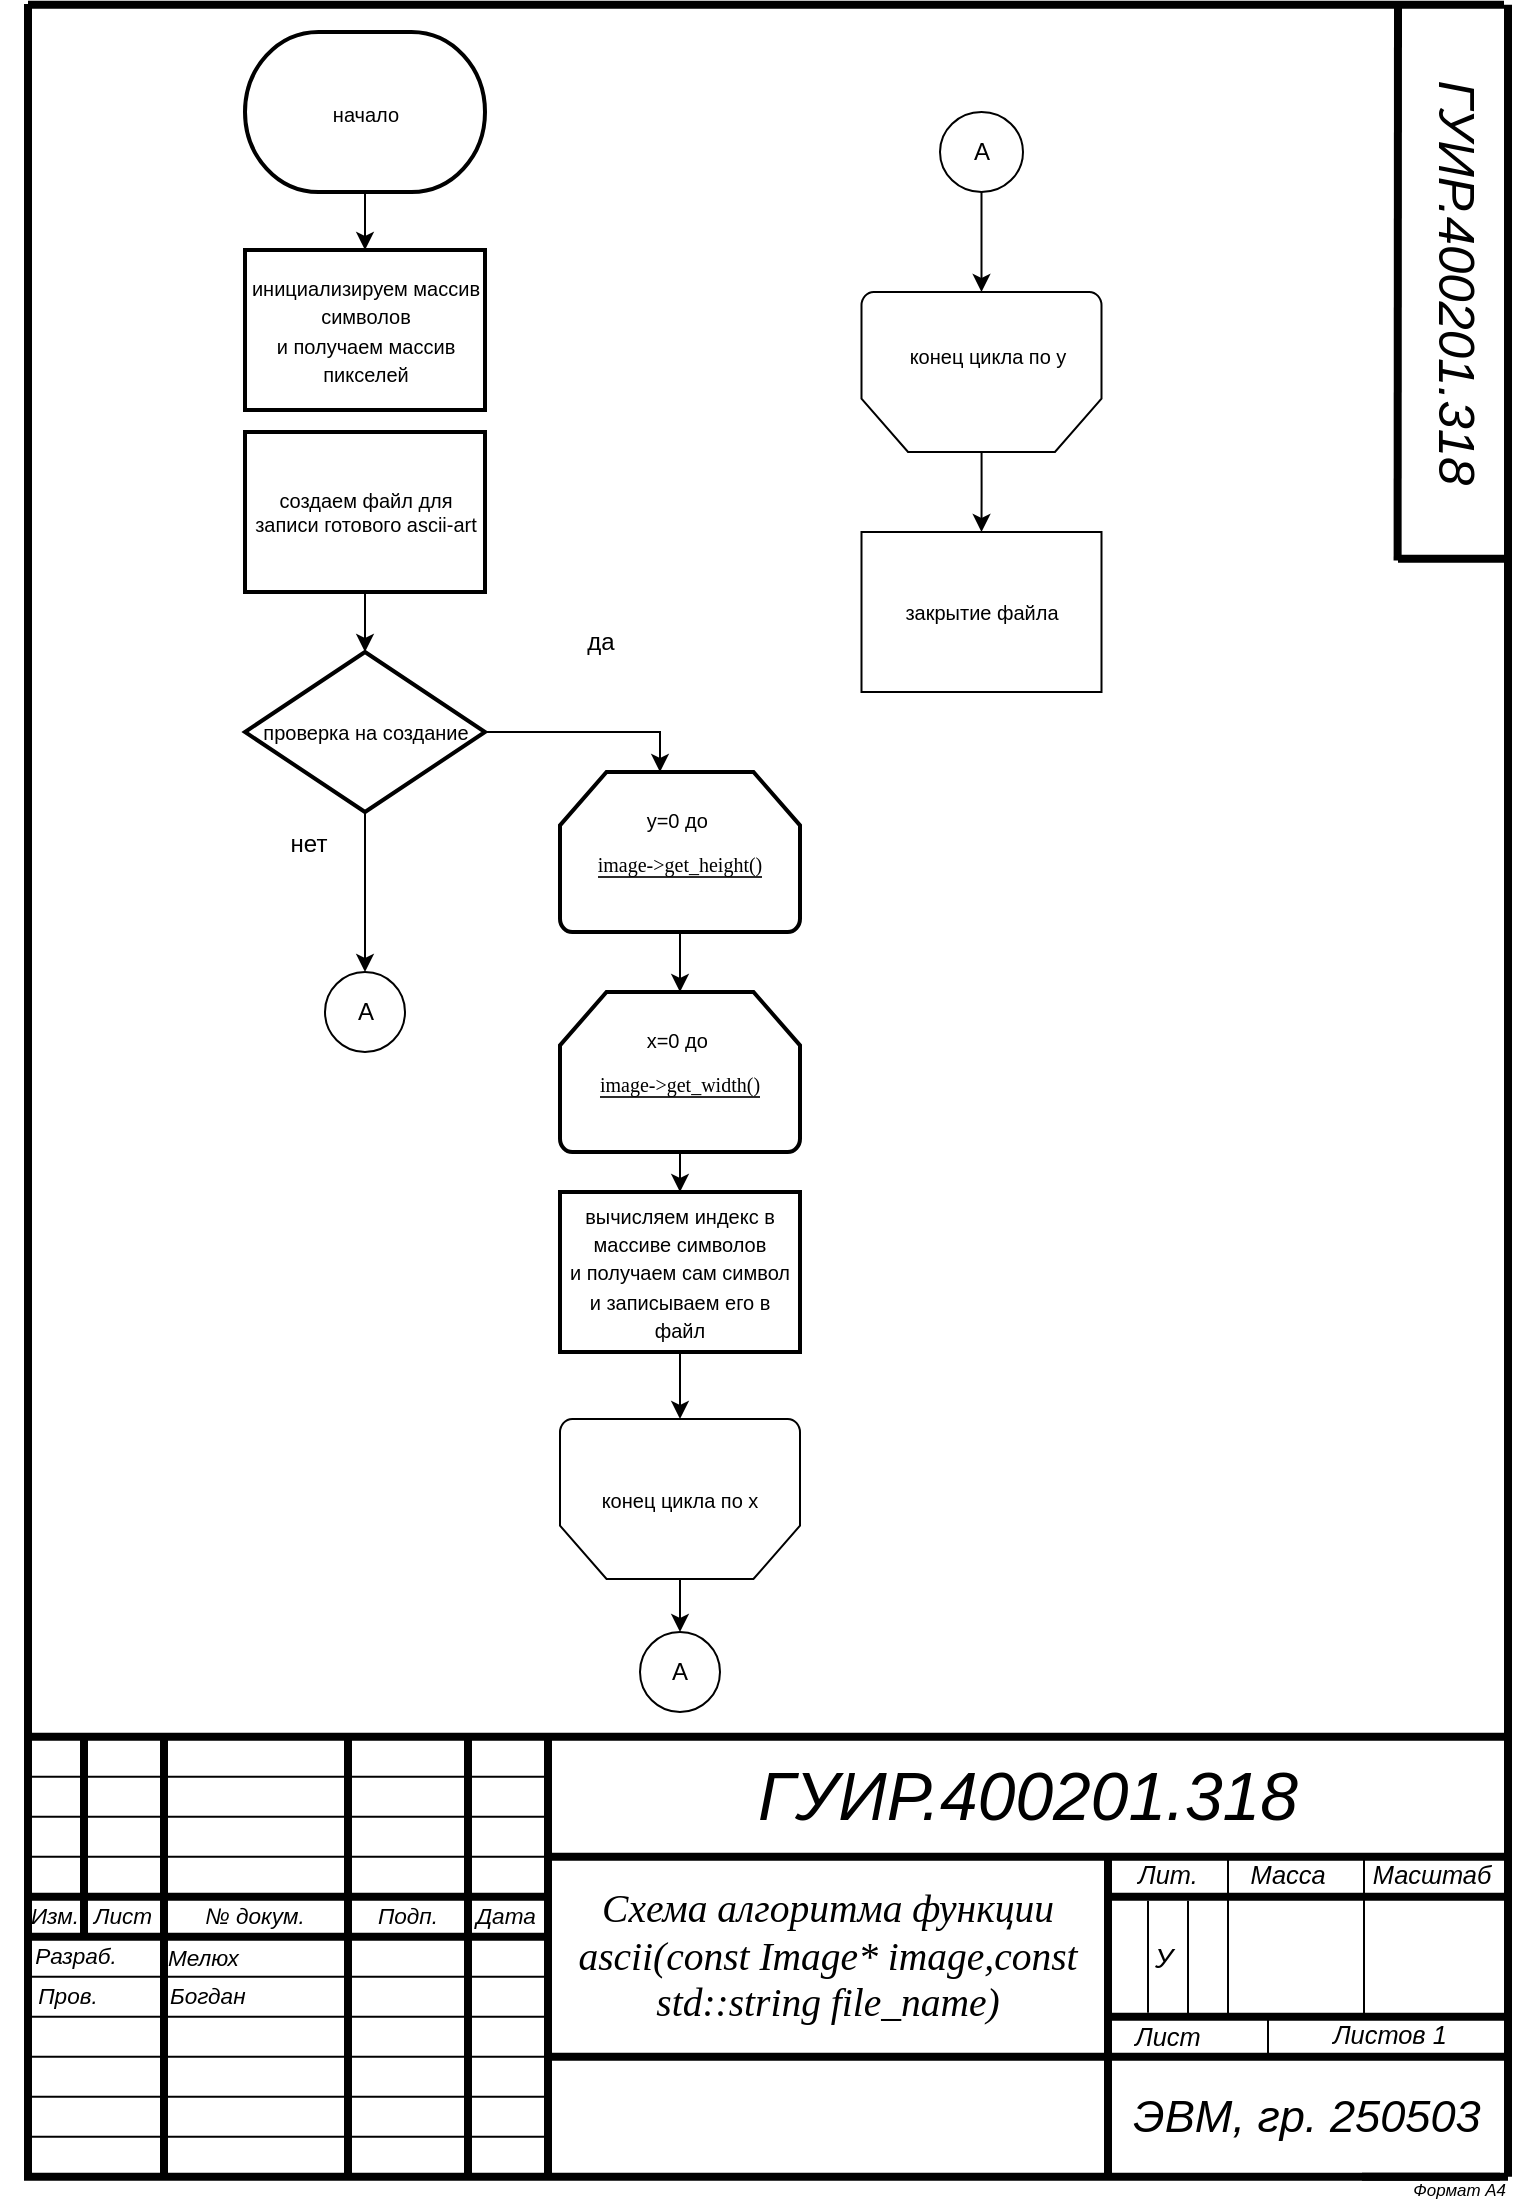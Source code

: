 <mxfile version="22.1.7" type="device">
  <diagram name="Page-1" id="Page-1">
    <mxGraphModel dx="-272" dy="723" grid="1" gridSize="10" guides="1" tooltips="1" connect="1" arrows="1" fold="1" page="1" pageScale="1" pageWidth="827" pageHeight="1169" math="0" shadow="0">
      <root>
        <mxCell id="0" />
        <mxCell id="1" parent="0" />
        <UserObject label="" tags="Соединительная_линия" id="269">
          <mxCell parent="1" vertex="1" visible="0">
            <mxGeometry as="geometry" />
          </mxCell>
        </UserObject>
        <UserObject label="" tags="Соединительная_линия" id="MkfiMtq0qwXdFDIC8DVh-330">
          <mxCell parent="1" vertex="1" visible="0">
            <mxGeometry x="1200" y="520" as="geometry" />
          </mxCell>
        </UserObject>
        <UserObject label="" tags="Соединительная_линия" id="MkfiMtq0qwXdFDIC8DVh-442">
          <mxCell parent="1" vertex="1" visible="0">
            <mxGeometry x="1470" y="1130" as="geometry" />
          </mxCell>
        </UserObject>
        <UserObject label="" tags="Фон" id="3eGt7si79daoKyPCbFKP-269">
          <mxCell style="vsdxID=314;fillColor=#FFFFFF;gradientColor=none;shape=stencil(UzV2Ls5ILEhVNTIoLinKz04tz0wpyVA1dlE1MsrMy0gtyiwBslSNXVWNndPyi1LTi/JL81Ig/IJEkEoQKze/DGRCBUSfoYEBSI+RQSUq3w2iOCczD49iPErJVIjXektLPRMzfMqBDIQ/IUGELIceJkAhSHgauwIA);strokeColor=#000000;strokeWidth=4;spacingTop=-2;spacingBottom=-2;spacingLeft=-2;spacingRight=-2;points=[];labelBackgroundColor=#ffffff;rounded=0;html=1;whiteSpace=wrap;" parent="1" vertex="1">
            <mxGeometry x="2034" y="1912.4" width="740" height="220" as="geometry" />
          </mxCell>
        </UserObject>
        <UserObject label="" tags="Фон" id="3eGt7si79daoKyPCbFKP-270">
          <mxCell style="vsdxID=315;fillColor=#FFFFFF;gradientColor=none;shape=stencil(fY9LDoAgDERP0z3SIyjeg0QUooJB/N1eSGMkJrib6bxpWsB61XJRwNkavBvVYbqgARvg3FitvAlRAQrAundeDd5ttiO/yEQmNbs9bTipx1KDsyt3LYGTsUWwYj/oExbgKN5r6JE8+14eR/Q1ihs=);strokeColor=#000000;strokeWidth=4;spacingTop=-2;spacingBottom=-2;spacingLeft=-2;spacingRight=-2;points=[];labelBackgroundColor=#ffffff;rounded=0;html=1;whiteSpace=wrap;" parent="1" vertex="1">
            <mxGeometry x="2294" y="1972.4" width="480" height="100" as="geometry" />
          </mxCell>
        </UserObject>
        <UserObject label="" tags="Фон" id="3eGt7si79daoKyPCbFKP-271">
          <mxCell style="vsdxID=316;edgeStyle=none;startArrow=none;endArrow=none;startSize=3;endSize=3;strokeWidth=4;strokeColor=#000000;spacingTop=-2;spacingBottom=-2;spacingLeft=-2;spacingRight=-2;verticalAlign=middle;html=1;labelBackgroundColor=#ffffff;rounded=0;" parent="1" edge="1">
            <mxGeometry relative="1" as="geometry">
              <Array as="points" />
              <mxPoint x="2294" y="2072.4" as="sourcePoint" />
              <mxPoint x="2294" y="2132.4" as="targetPoint" />
            </mxGeometry>
          </mxCell>
        </UserObject>
        <UserObject label="" tags="Фон" id="3eGt7si79daoKyPCbFKP-272">
          <mxCell style="vsdxID=317;edgeStyle=none;startArrow=none;endArrow=none;startSize=3;endSize=3;strokeWidth=4;strokeColor=#000000;spacingTop=-2;spacingBottom=-2;spacingLeft=-2;spacingRight=-2;verticalAlign=middle;html=1;labelBackgroundColor=#ffffff;rounded=0;" parent="1" edge="1">
            <mxGeometry relative="1" as="geometry">
              <Array as="points" />
              <mxPoint x="2574" y="1972.4" as="sourcePoint" />
              <mxPoint x="2574" y="2132.4" as="targetPoint" />
            </mxGeometry>
          </mxCell>
        </UserObject>
        <UserObject label="" tags="Фон" id="3eGt7si79daoKyPCbFKP-273">
          <mxCell style="vsdxID=318;edgeStyle=none;startArrow=none;endArrow=none;startSize=3;endSize=3;strokeColor=#000000;spacingTop=-2;spacingBottom=-2;spacingLeft=-2;spacingRight=-2;verticalAlign=middle;html=1;labelBackgroundColor=#ffffff;rounded=0;" parent="1" edge="1">
            <mxGeometry relative="1" as="geometry">
              <mxPoint as="offset" />
              <Array as="points" />
              <mxPoint x="2034" y="1932.4" as="sourcePoint" />
              <mxPoint x="2294" y="1932.4" as="targetPoint" />
            </mxGeometry>
          </mxCell>
        </UserObject>
        <UserObject label="" tags="Фон" id="3eGt7si79daoKyPCbFKP-274">
          <mxCell style="vsdxID=319;edgeStyle=none;startArrow=none;endArrow=none;startSize=3;endSize=3;strokeColor=#000000;spacingTop=-2;spacingBottom=-2;spacingLeft=-2;spacingRight=-2;verticalAlign=middle;html=1;labelBackgroundColor=#ffffff;rounded=0;" parent="1" edge="1">
            <mxGeometry relative="1" as="geometry">
              <mxPoint as="offset" />
              <Array as="points" />
              <mxPoint x="2034" y="1952.4" as="sourcePoint" />
              <mxPoint x="2294" y="1952.4" as="targetPoint" />
            </mxGeometry>
          </mxCell>
        </UserObject>
        <UserObject label="" tags="Фон" id="3eGt7si79daoKyPCbFKP-275">
          <mxCell style="vsdxID=320;edgeStyle=none;startArrow=none;endArrow=none;startSize=3;endSize=3;strokeColor=#000000;spacingTop=-2;spacingBottom=-2;spacingLeft=-2;spacingRight=-2;verticalAlign=middle;html=1;labelBackgroundColor=#ffffff;rounded=0;" parent="1" edge="1">
            <mxGeometry relative="1" as="geometry">
              <mxPoint as="offset" />
              <Array as="points" />
              <mxPoint x="2034" y="1972.4" as="sourcePoint" />
              <mxPoint x="2294" y="1972.4" as="targetPoint" />
            </mxGeometry>
          </mxCell>
        </UserObject>
        <UserObject label="" tags="Фон" id="3eGt7si79daoKyPCbFKP-276">
          <mxCell style="vsdxID=321;edgeStyle=none;startArrow=none;endArrow=none;startSize=3;endSize=3;strokeWidth=4;strokeColor=#000000;spacingTop=-2;spacingBottom=-2;spacingLeft=-2;spacingRight=-2;verticalAlign=middle;html=1;labelBackgroundColor=#ffffff;rounded=0;" parent="1" edge="1">
            <mxGeometry relative="1" as="geometry">
              <mxPoint as="offset" />
              <Array as="points" />
              <mxPoint x="2034" y="1992.4" as="sourcePoint" />
              <mxPoint x="2294" y="1992.4" as="targetPoint" />
            </mxGeometry>
          </mxCell>
        </UserObject>
        <UserObject label="" tags="Фон" id="3eGt7si79daoKyPCbFKP-277">
          <mxCell style="vsdxID=322;edgeStyle=none;startArrow=none;endArrow=none;startSize=3;endSize=3;strokeColor=#000000;spacingTop=-2;spacingBottom=-2;spacingLeft=-2;spacingRight=-2;verticalAlign=middle;html=1;labelBackgroundColor=#ffffff;rounded=0;" parent="1" edge="1">
            <mxGeometry relative="1" as="geometry">
              <mxPoint as="offset" />
              <Array as="points" />
              <mxPoint x="2034" y="2032.4" as="sourcePoint" />
              <mxPoint x="2294" y="2032.4" as="targetPoint" />
            </mxGeometry>
          </mxCell>
        </UserObject>
        <UserObject label="" tags="Фон" id="3eGt7si79daoKyPCbFKP-278">
          <mxCell style="vsdxID=323;edgeStyle=none;startArrow=none;endArrow=none;startSize=3;endSize=3;strokeColor=#000000;spacingTop=-2;spacingBottom=-2;spacingLeft=-2;spacingRight=-2;verticalAlign=middle;html=1;labelBackgroundColor=#ffffff;rounded=0;" parent="1" edge="1">
            <mxGeometry relative="1" as="geometry">
              <mxPoint as="offset" />
              <Array as="points" />
              <mxPoint x="2034" y="2072.4" as="sourcePoint" />
              <mxPoint x="2294" y="2072.4" as="targetPoint" />
            </mxGeometry>
          </mxCell>
        </UserObject>
        <UserObject label="" tags="Фон" id="3eGt7si79daoKyPCbFKP-279">
          <mxCell style="vsdxID=324;edgeStyle=none;startArrow=none;endArrow=none;startSize=3;endSize=3;strokeWidth=4;strokeColor=#000000;spacingTop=-2;spacingBottom=-2;spacingLeft=-2;spacingRight=-2;verticalAlign=middle;html=1;labelBackgroundColor=#ffffff;rounded=0;" parent="1" edge="1">
            <mxGeometry relative="1" as="geometry">
              <mxPoint as="offset" />
              <Array as="points" />
              <mxPoint x="2034" y="2012.4" as="sourcePoint" />
              <mxPoint x="2294" y="2012.4" as="targetPoint" />
            </mxGeometry>
          </mxCell>
        </UserObject>
        <UserObject label="" tags="Фон" id="3eGt7si79daoKyPCbFKP-280">
          <mxCell style="vsdxID=325;edgeStyle=none;startArrow=none;endArrow=none;startSize=3;endSize=3;strokeColor=#000000;spacingTop=-2;spacingBottom=-2;spacingLeft=-2;spacingRight=-2;verticalAlign=middle;html=1;labelBackgroundColor=#ffffff;rounded=0;" parent="1" edge="1">
            <mxGeometry relative="1" as="geometry">
              <mxPoint as="offset" />
              <Array as="points" />
              <mxPoint x="2034" y="2052.4" as="sourcePoint" />
              <mxPoint x="2294" y="2052.4" as="targetPoint" />
            </mxGeometry>
          </mxCell>
        </UserObject>
        <UserObject label="" tags="Фон" id="3eGt7si79daoKyPCbFKP-281">
          <mxCell style="vsdxID=326;edgeStyle=none;startArrow=none;endArrow=none;startSize=3;endSize=3;strokeColor=#000000;spacingTop=-2;spacingBottom=-2;spacingLeft=-2;spacingRight=-2;verticalAlign=middle;html=1;labelBackgroundColor=#ffffff;rounded=0;" parent="1" edge="1">
            <mxGeometry relative="1" as="geometry">
              <mxPoint as="offset" />
              <Array as="points" />
              <mxPoint x="2034" y="2092.4" as="sourcePoint" />
              <mxPoint x="2294" y="2092.4" as="targetPoint" />
            </mxGeometry>
          </mxCell>
        </UserObject>
        <UserObject label="" tags="Фон" id="3eGt7si79daoKyPCbFKP-282">
          <mxCell style="vsdxID=327;edgeStyle=none;startArrow=none;endArrow=none;startSize=3;endSize=3;strokeColor=#000000;spacingTop=-2;spacingBottom=-2;spacingLeft=-2;spacingRight=-2;verticalAlign=middle;html=1;labelBackgroundColor=#ffffff;rounded=0;" parent="1" edge="1">
            <mxGeometry relative="1" as="geometry">
              <mxPoint as="offset" />
              <Array as="points" />
              <mxPoint x="2034" y="2112.4" as="sourcePoint" />
              <mxPoint x="2294" y="2112.4" as="targetPoint" />
            </mxGeometry>
          </mxCell>
        </UserObject>
        <UserObject label="" tags="Фон" id="3eGt7si79daoKyPCbFKP-283">
          <mxCell style="vsdxID=328;edgeStyle=none;startArrow=none;endArrow=none;startSize=3;endSize=3;strokeWidth=4;strokeColor=#000000;spacingTop=-2;spacingBottom=-2;spacingLeft=-2;spacingRight=-2;verticalAlign=middle;html=1;labelBackgroundColor=#ffffff;rounded=0;" parent="1" edge="1">
            <mxGeometry relative="1" as="geometry">
              <Array as="points" />
              <mxPoint x="2062" y="1912.4" as="sourcePoint" />
              <mxPoint x="2062" y="2012.4" as="targetPoint" />
            </mxGeometry>
          </mxCell>
        </UserObject>
        <UserObject label="" tags="Фон" id="3eGt7si79daoKyPCbFKP-284">
          <mxCell style="vsdxID=329;edgeStyle=none;startArrow=none;endArrow=none;startSize=3;endSize=3;strokeWidth=4;strokeColor=#000000;spacingTop=-2;spacingBottom=-2;spacingLeft=-2;spacingRight=-2;verticalAlign=middle;html=1;labelBackgroundColor=#ffffff;rounded=0;" parent="1" edge="1">
            <mxGeometry relative="1" as="geometry">
              <Array as="points" />
              <mxPoint x="2102" y="1912.4" as="sourcePoint" />
              <mxPoint x="2102" y="2012.4" as="targetPoint" />
            </mxGeometry>
          </mxCell>
        </UserObject>
        <UserObject label="" tags="Фон" id="3eGt7si79daoKyPCbFKP-285">
          <mxCell style="vsdxID=330;edgeStyle=none;startArrow=none;endArrow=none;startSize=3;endSize=3;strokeWidth=4;strokeColor=#000000;spacingTop=-2;spacingBottom=-2;spacingLeft=-2;spacingRight=-2;verticalAlign=middle;html=1;labelBackgroundColor=#ffffff;rounded=0;" parent="1" edge="1">
            <mxGeometry relative="1" as="geometry">
              <Array as="points" />
              <mxPoint x="2194" y="1912.4" as="sourcePoint" />
              <mxPoint x="2194" y="2012.4" as="targetPoint" />
            </mxGeometry>
          </mxCell>
        </UserObject>
        <UserObject label="" tags="Фон" id="3eGt7si79daoKyPCbFKP-286">
          <mxCell style="vsdxID=331;edgeStyle=none;startArrow=none;endArrow=none;startSize=3;endSize=3;strokeWidth=4;strokeColor=#000000;spacingTop=-2;spacingBottom=-2;spacingLeft=-2;spacingRight=-2;verticalAlign=middle;html=1;labelBackgroundColor=#ffffff;rounded=0;" parent="1" edge="1">
            <mxGeometry relative="1" as="geometry">
              <Array as="points" />
              <mxPoint x="2254" y="1912.4" as="sourcePoint" />
              <mxPoint x="2254" y="2012.4" as="targetPoint" />
            </mxGeometry>
          </mxCell>
        </UserObject>
        <UserObject label="" tags="Фон" id="3eGt7si79daoKyPCbFKP-287">
          <mxCell style="vsdxID=332;edgeStyle=none;startArrow=none;endArrow=none;startSize=3;endSize=3;strokeWidth=4;strokeColor=#000000;spacingTop=-2;spacingBottom=-2;spacingLeft=-2;spacingRight=-2;verticalAlign=middle;html=1;labelBackgroundColor=#ffffff;rounded=0;" parent="1" edge="1">
            <mxGeometry relative="1" as="geometry">
              <Array as="points" />
              <mxPoint x="2102" y="2012.4" as="sourcePoint" />
              <mxPoint x="2102" y="2132.4" as="targetPoint" />
            </mxGeometry>
          </mxCell>
        </UserObject>
        <UserObject label="" tags="Фон" id="3eGt7si79daoKyPCbFKP-288">
          <mxCell style="vsdxID=333;edgeStyle=none;startArrow=none;endArrow=none;startSize=3;endSize=3;strokeWidth=4;strokeColor=#000000;spacingTop=-2;spacingBottom=-2;spacingLeft=-2;spacingRight=-2;verticalAlign=middle;html=1;labelBackgroundColor=#ffffff;rounded=0;" parent="1" edge="1">
            <mxGeometry relative="1" as="geometry">
              <Array as="points" />
              <mxPoint x="2194" y="2012.4" as="sourcePoint" />
              <mxPoint x="2194" y="2132.4" as="targetPoint" />
            </mxGeometry>
          </mxCell>
        </UserObject>
        <UserObject label="" tags="Фон" id="3eGt7si79daoKyPCbFKP-289">
          <mxCell style="vsdxID=334;edgeStyle=none;startArrow=none;endArrow=none;startSize=3;endSize=3;strokeWidth=4;strokeColor=#000000;spacingTop=-2;spacingBottom=-2;spacingLeft=-2;spacingRight=-2;verticalAlign=middle;html=1;labelBackgroundColor=#ffffff;rounded=0;" parent="1" edge="1">
            <mxGeometry relative="1" as="geometry">
              <Array as="points" />
              <mxPoint x="2254" y="2012.4" as="sourcePoint" />
              <mxPoint x="2254" y="2132.4" as="targetPoint" />
            </mxGeometry>
          </mxCell>
        </UserObject>
        <UserObject label="" tags="Фон" id="3eGt7si79daoKyPCbFKP-290">
          <mxCell style="vsdxID=335;edgeStyle=none;startArrow=none;endArrow=none;startSize=3;endSize=3;strokeWidth=4;strokeColor=#000000;spacingTop=-2;spacingBottom=-2;spacingLeft=-2;spacingRight=-2;verticalAlign=middle;html=1;labelBackgroundColor=#ffffff;rounded=0;" parent="1" edge="1">
            <mxGeometry relative="1" as="geometry">
              <mxPoint as="offset" />
              <Array as="points" />
              <mxPoint x="2574" y="1992.4" as="sourcePoint" />
              <mxPoint x="2774" y="1992.4" as="targetPoint" />
            </mxGeometry>
          </mxCell>
        </UserObject>
        <UserObject label="" tags="Фон" id="3eGt7si79daoKyPCbFKP-291">
          <mxCell style="vsdxID=336;edgeStyle=none;startArrow=none;endArrow=none;startSize=3;endSize=3;strokeWidth=4;strokeColor=#000000;spacingTop=-2;spacingBottom=-2;spacingLeft=-2;spacingRight=-2;verticalAlign=middle;html=1;labelBackgroundColor=#ffffff;rounded=0;" parent="1" edge="1">
            <mxGeometry relative="1" as="geometry">
              <mxPoint as="offset" />
              <Array as="points" />
              <mxPoint x="2574" y="2052.4" as="sourcePoint" />
              <mxPoint x="2774" y="2052.4" as="targetPoint" />
            </mxGeometry>
          </mxCell>
        </UserObject>
        <UserObject label="" tags="Фон" id="3eGt7si79daoKyPCbFKP-292">
          <mxCell style="vsdxID=337;fillColor=#FFFFFF;gradientColor=none;shape=stencil(fY9LDoAgDERP0z3SIyjeg0QUooJB/N1eSGMkJrib6bxpWsB61XJRwNkavBvVYbqgARvg3FitvAlRAQrAundeDd5ttiO/yEQmNbs9bTipx1KDsyt3LYGTsUWwYj/oExbgKN5r6JE8+14eR/Q1ihs=);strokeColor=#000000;strokeWidth=4;spacingTop=-2;spacingBottom=-2;spacingLeft=-2;spacingRight=-2;points=[];labelBackgroundColor=#ffffff;rounded=0;html=1;whiteSpace=wrap;" parent="1" vertex="1">
            <mxGeometry x="2294" y="1912.4" width="480" height="60" as="geometry" />
          </mxCell>
        </UserObject>
        <UserObject label="&lt;div style=&quot;font-size: 1px&quot;&gt;&lt;font style=&quot;font-size:33.87px;font-family:Arial;color:#000000;direction:ltr;letter-spacing:0px;line-height:120%;opacity:1&quot;&gt;&lt;i&gt;ГУИР.400201&lt;/i&gt;&lt;/font&gt;&lt;font style=&quot;font-size:33.87px;font-family:Arial;color:#000000;direction:ltr;letter-spacing:0px;line-height:120%;opacity:1&quot;&gt;&lt;i&gt;.318&lt;/i&gt;&lt;/font&gt;&lt;font style=&quot;font-size:33.87px;font-family:Arial;color:#000000;direction:ltr;letter-spacing:0px;line-height:120%;opacity:1&quot;&gt;&lt;i&gt;&lt;br&gt;&lt;/i&gt;&lt;/font&gt;&lt;/div&gt;" tags="Фон" id="3eGt7si79daoKyPCbFKP-293">
          <mxCell style="verticalAlign=middle;align=center;overflow=width;vsdxID=338;fillColor=none;gradientColor=none;shape=stencil(nZBLDoAgDERP0z3SIyjew0SURgSD+Lu9kMZoXLhwN9O+tukAlrNpJg1SzDH4QW/URgNYgZTkjA4UkwJUgGXng+6DX1zLfmoymdXo17xh5zmRJ6Q42BWCfc2oJfdAr+Yv+AP9Cb7OJ3H/2JG1HNGz/84klThPVCc=);strokeColor=none;spacingTop=-2;spacingBottom=-2;spacingLeft=-2;spacingRight=-2;points=[];labelBackgroundColor=none;rounded=0;html=1;whiteSpace=wrap;" parent="1" vertex="1">
            <mxGeometry x="2294" y="1912.4" width="480" height="60" as="geometry" />
          </mxCell>
        </UserObject>
        <UserObject label="&lt;div style=&quot;font-size: 1px&quot;&gt;&lt;font style=&quot;font-size:12.7px;font-family:Arial;color:#000000;direction:ltr;letter-spacing:0px;line-height:120%;opacity:1&quot;&gt;&lt;i&gt;Лит.&lt;br/&gt;&lt;/i&gt;&lt;/font&gt;&lt;/div&gt;" tags="Фон" id="3eGt7si79daoKyPCbFKP-294">
          <mxCell style="verticalAlign=middle;align=center;overflow=width;vsdxID=339;fillColor=none;gradientColor=none;shape=stencil(nZBLDoAgDERP0z3SIyjew0SURgSD+Lu9kMZoXLhwN9O+tukAlrNpJg1SzDH4QW/URgNYgZTkjA4UkwJUgGXng+6DX1zLfmoymdXo17xh5zmRJ6Q42BWCfc2oJfdAr+Yv+AP9Cb7OJ3H/2JG1HNGz/84klThPVCc=);strokeColor=none;spacingTop=-2;spacingBottom=-2;spacingLeft=-2;spacingRight=-2;points=[];labelBackgroundColor=none;rounded=0;html=1;whiteSpace=wrap;" parent="1" vertex="1">
            <mxGeometry x="2574" y="1972.4" width="60" height="20" as="geometry" />
          </mxCell>
        </UserObject>
        <UserObject label="&lt;div style=&quot;font-size: 1px&quot;&gt;&lt;font style=&quot;font-size:12.7px;font-family:Arial;color:#000000;direction:ltr;letter-spacing:0px;line-height:120%;opacity:1&quot;&gt;&lt;i&gt;Масса&lt;br/&gt;&lt;/i&gt;&lt;/font&gt;&lt;/div&gt;" tags="Фон" id="3eGt7si79daoKyPCbFKP-295">
          <mxCell style="verticalAlign=middle;align=center;overflow=width;vsdxID=340;fillColor=none;gradientColor=none;shape=stencil(nZBLDoAgDERP0z3SIyjew0SURgSD+Lu9kMZoXLhwN9O+tukAlrNpJg1SzDH4QW/URgNYgZTkjA4UkwJUgGXng+6DX1zLfmoymdXo17xh5zmRJ6Q42BWCfc2oJfdAr+Yv+AP9Cb7OJ3H/2JG1HNGz/84klThPVCc=);strokeColor=none;spacingTop=-2;spacingBottom=-2;spacingLeft=-2;spacingRight=-2;points=[];labelBackgroundColor=none;rounded=0;html=1;whiteSpace=wrap;" parent="1" vertex="1">
            <mxGeometry x="2634" y="1972.4" width="60" height="20" as="geometry" />
          </mxCell>
        </UserObject>
        <UserObject label="&lt;div style=&quot;font-size: 1px&quot;&gt;&lt;font style=&quot;font-size:12.7px;font-family:Arial;color:#000000;direction:ltr;letter-spacing:0px;line-height:120%;opacity:1&quot;&gt;&lt;i&gt;Масштаб&lt;br/&gt;&lt;/i&gt;&lt;/font&gt;&lt;/div&gt;" tags="Фон" id="3eGt7si79daoKyPCbFKP-296">
          <mxCell style="verticalAlign=middle;align=center;overflow=width;vsdxID=341;fillColor=none;gradientColor=none;shape=stencil(nZBLDoAgDERP0z3SIyjew0SURgSD+Lu9kMZoXLhwN9O+tukAlrNpJg1SzDH4QW/URgNYgZTkjA4UkwJUgGXng+6DX1zLfmoymdXo17xh5zmRJ6Q42BWCfc2oJfdAr+Yv+AP9Cb7OJ3H/2JG1HNGz/84klThPVCc=);strokeColor=none;spacingTop=-2;spacingBottom=-2;spacingLeft=-2;spacingRight=-2;points=[];labelBackgroundColor=none;rounded=0;html=1;whiteSpace=wrap;" parent="1" vertex="1">
            <mxGeometry x="2696" y="1974.4" width="80" height="16" as="geometry" />
          </mxCell>
        </UserObject>
        <UserObject label="&lt;div style=&quot;font-size: 1px&quot;&gt;&lt;font style=&quot;font-size:12.7px;font-family:Arial;color:#000000;direction:ltr;letter-spacing:0px;line-height:120%;opacity:1&quot;&gt;&lt;i&gt;Лист&lt;/i&gt;&lt;/font&gt;&lt;font style=&quot;font-size:12.7px;font-family:Arial;color:#000000;direction:ltr;letter-spacing:0px;line-height:120%;opacity:1&quot;&gt;&lt;i&gt; &lt;/i&gt;&lt;/font&gt;&lt;font style=&quot;font-size:12.7px;font-family:Arial;color:#000000;direction:ltr;letter-spacing:0px;line-height:120%;opacity:1&quot;&gt;&lt;i&gt;&lt;br/&gt;&lt;/i&gt;&lt;/font&gt;&lt;/div&gt;" tags="Фон" id="3eGt7si79daoKyPCbFKP-297">
          <mxCell style="verticalAlign=middle;align=center;overflow=width;vsdxID=343;fillColor=none;gradientColor=none;shape=stencil(nZBLDoAgDERP0z3SIyjew0SURgSD+Lu9kMZoXLhwN9O+tukAlrNpJg1SzDH4QW/URgNYgZTkjA4UkwJUgGXng+6DX1zLfmoymdXo17xh5zmRJ6Q42BWCfc2oJfdAr+Yv+AP9Cb7OJ3H/2JG1HNGz/84klThPVCc=);strokeColor=none;spacingTop=-2;spacingBottom=-2;spacingLeft=-2;spacingRight=-2;points=[];labelBackgroundColor=none;rounded=0;html=1;whiteSpace=wrap;" parent="1" vertex="1">
            <mxGeometry x="2574" y="2054.4" width="60" height="18" as="geometry" />
          </mxCell>
        </UserObject>
        <UserObject label="" tags="Фон" id="3eGt7si79daoKyPCbFKP-298">
          <mxCell style="vsdxID=344;edgeStyle=none;startArrow=none;endArrow=none;startSize=3;endSize=3;strokeColor=#000000;spacingTop=-2;spacingBottom=-2;spacingLeft=-2;spacingRight=-2;verticalAlign=middle;html=1;labelBackgroundColor=#ffffff;rounded=0;" parent="1" edge="1">
            <mxGeometry relative="1" as="geometry">
              <Array as="points" />
              <mxPoint x="2702" y="1972.4" as="sourcePoint" />
              <mxPoint x="2702" y="2052.4" as="targetPoint" />
            </mxGeometry>
          </mxCell>
        </UserObject>
        <UserObject label="" tags="Фон" id="3eGt7si79daoKyPCbFKP-299">
          <mxCell style="vsdxID=345;edgeStyle=none;startArrow=none;endArrow=none;startSize=3;endSize=3;strokeColor=#000000;spacingTop=-2;spacingBottom=-2;spacingLeft=-2;spacingRight=-2;verticalAlign=middle;html=1;labelBackgroundColor=#ffffff;rounded=0;" parent="1" edge="1">
            <mxGeometry relative="1" as="geometry">
              <Array as="points" />
              <mxPoint x="2654" y="2052.4" as="sourcePoint" />
              <mxPoint x="2654" y="2072.4" as="targetPoint" />
            </mxGeometry>
          </mxCell>
        </UserObject>
        <UserObject label="" tags="Фон" id="3eGt7si79daoKyPCbFKP-300">
          <mxCell style="vsdxID=346;edgeStyle=none;startArrow=none;endArrow=none;startSize=3;endSize=3;strokeColor=#000000;spacingTop=-2;spacingBottom=-2;spacingLeft=-2;spacingRight=-2;verticalAlign=middle;html=1;labelBackgroundColor=#ffffff;rounded=0;" parent="1" edge="1">
            <mxGeometry relative="1" as="geometry">
              <Array as="points" />
              <mxPoint x="2634" y="1972.4" as="sourcePoint" />
              <mxPoint x="2634" y="2052.4" as="targetPoint" />
            </mxGeometry>
          </mxCell>
        </UserObject>
        <UserObject label="&lt;div style=&quot;font-size: 1px&quot;&gt;&lt;font style=&quot;font-size:12.7px;font-family:Arial;color:#000000;direction:ltr;letter-spacing:0px;line-height:120%;opacity:1&quot;&gt;&lt;i&gt;Листов    &lt;/i&gt;&lt;/font&gt;&lt;font style=&quot;font-size:12.7px;font-family:Arial;color:#000000;direction:ltr;letter-spacing:0px;line-height:120%;opacity:1&quot;&gt;&lt;i&gt;1&lt;br/&gt;&lt;/i&gt;&lt;/font&gt;&lt;/div&gt;" tags="Фон" id="3eGt7si79daoKyPCbFKP-301">
          <mxCell style="verticalAlign=middle;align=center;overflow=width;vsdxID=347;fillColor=none;gradientColor=none;shape=stencil(nZBLDoAgDERP0z3SIyjew0SURgSD+Lu9kMZoXLhwN9O+tukAlrNpJg1SzDH4QW/URgNYgZTkjA4UkwJUgGXng+6DX1zLfmoymdXo17xh5zmRJ6Q42BWCfc2oJfdAr+Yv+AP9Cb7OJ3H/2JG1HNGz/84klThPVCc=);strokeColor=none;spacingTop=-2;spacingBottom=-2;spacingLeft=-2;spacingRight=-2;points=[];labelBackgroundColor=none;rounded=0;html=1;whiteSpace=wrap;" parent="1" vertex="1">
            <mxGeometry x="2656" y="2052.4" width="118" height="20" as="geometry" />
          </mxCell>
        </UserObject>
        <UserObject label="&lt;div style=&quot;font-size: 1px&quot;&gt;&lt;font style=&quot;font-size:22.58px;font-family:Arial;color:#000000;direction:ltr;letter-spacing:0px;line-height:120%;opacity:1&quot;&gt;&lt;i&gt;ЭВМ, гр. 250503&lt;/i&gt;&lt;/font&gt;&lt;/div&gt;" tags="Фон" id="3eGt7si79daoKyPCbFKP-302">
          <mxCell style="verticalAlign=middle;align=center;overflow=width;vsdxID=348;fillColor=none;gradientColor=none;shape=stencil(nZBLDoAgDERP0z3SIyjew0SURgSD+Lu9kMZoXLhwN9O+tukAlrNpJg1SzDH4QW/URgNYgZTkjA4UkwJUgGXng+6DX1zLfmoymdXo17xh5zmRJ6Q42BWCfc2oJfdAr+Yv+AP9Cb7OJ3H/2JG1HNGz/84klThPVCc=);strokeColor=none;spacingTop=-2;spacingBottom=-2;spacingLeft=-2;spacingRight=-2;points=[[0.64,1,0],[1,1,0]];labelBackgroundColor=none;rounded=0;html=1;whiteSpace=wrap;" parent="1" vertex="1">
            <mxGeometry x="2574" y="2072.4" width="199" height="60" as="geometry" />
          </mxCell>
        </UserObject>
        <UserObject label="&lt;div style=&quot;font-size: 1px&quot;&gt;&lt;font style=&quot;font-size:11.29px;font-family:Arial;color:#000000;direction:ltr;letter-spacing:0px;line-height:120%;opacity:1&quot;&gt;&lt;i&gt;Изм&lt;/i&gt;&lt;/font&gt;&lt;font style=&quot;font-size:11.29px;font-family:Arial;color:#000000;direction:ltr;letter-spacing:0px;line-height:120%;opacity:1&quot;&gt;&lt;i&gt;.&lt;br/&gt;&lt;/i&gt;&lt;/font&gt;&lt;/div&gt;" tags="Фон" id="3eGt7si79daoKyPCbFKP-303">
          <mxCell style="verticalAlign=middle;align=center;overflow=width;vsdxID=349;fillColor=none;gradientColor=none;shape=stencil(nZBLDoAgDERP0z3SIyjew0SURgSD+Lu9kMZoXLhwN9O+tukAlrNpJg1SzDH4QW/URgNYgZTkjA4UkwJUgGXng+6DX1zLfmoymdXo17xh5zmRJ6Q42BWCfc2oJfdAr+Yv+AP9Cb7OJ3H/2JG1HNGz/84klThPVCc=);strokeColor=none;spacingTop=-2;spacingBottom=-2;spacingLeft=-2;spacingRight=-2;points=[];labelBackgroundColor=none;rounded=0;html=1;whiteSpace=wrap;" parent="1" vertex="1">
            <mxGeometry x="2034" y="1992.4" width="27" height="20" as="geometry" />
          </mxCell>
        </UserObject>
        <UserObject label="&lt;div style=&quot;font-size: 1px&quot;&gt;&lt;font style=&quot;font-size:11.29px;font-family:Arial;color:#000000;direction:ltr;letter-spacing:0px;line-height:120%;opacity:1&quot;&gt;&lt;i&gt;Лист&lt;br/&gt;&lt;/i&gt;&lt;/font&gt;&lt;/div&gt;" tags="Фон" id="3eGt7si79daoKyPCbFKP-304">
          <mxCell style="verticalAlign=middle;align=center;overflow=width;vsdxID=350;fillColor=none;gradientColor=none;shape=stencil(nZBLDoAgDERP0z3SIyjew0SURgSD+Lu9kMZoXLhwN9O+tukAlrNpJg1SzDH4QW/URgNYgZTkjA4UkwJUgGXng+6DX1zLfmoymdXo17xh5zmRJ6Q42BWCfc2oJfdAr+Yv+AP9Cb7OJ3H/2JG1HNGz/84klThPVCc=);strokeColor=none;spacingTop=-2;spacingBottom=-2;spacingLeft=-2;spacingRight=-2;points=[];labelBackgroundColor=none;rounded=0;html=1;whiteSpace=wrap;" parent="1" vertex="1">
            <mxGeometry x="2062" y="1992.4" width="39" height="20" as="geometry" />
          </mxCell>
        </UserObject>
        <UserObject label="&lt;div style=&quot;font-size: 1px&quot;&gt;&lt;font style=&quot;font-size:11.29px;font-family:Arial;color:#000000;direction:ltr;letter-spacing:0px;line-height:120%;opacity:1&quot;&gt;&lt;i&gt;№ докум.&lt;br/&gt;&lt;/i&gt;&lt;/font&gt;&lt;/div&gt;" tags="Фон" id="3eGt7si79daoKyPCbFKP-305">
          <mxCell style="verticalAlign=middle;align=center;overflow=width;vsdxID=351;fillColor=none;gradientColor=none;shape=stencil(nZBLDoAgDERP0z3SIyjew0SURgSD+Lu9kMZoXLhwN9O+tukAlrNpJg1SzDH4QW/URgNYgZTkjA4UkwJUgGXng+6DX1zLfmoymdXo17xh5zmRJ6Q42BWCfc2oJfdAr+Yv+AP9Cb7OJ3H/2JG1HNGz/84klThPVCc=);strokeColor=none;strokeWidth=4;spacingTop=-2;spacingBottom=-2;spacingLeft=-2;spacingRight=-2;points=[];labelBackgroundColor=none;rounded=0;html=1;whiteSpace=wrap;" parent="1" vertex="1">
            <mxGeometry x="2102" y="1992.4" width="91" height="20" as="geometry" />
          </mxCell>
        </UserObject>
        <UserObject label="&lt;div style=&quot;font-size: 1px&quot;&gt;&lt;font style=&quot;font-size:11.29px;font-family:Arial;color:#000000;direction:ltr;letter-spacing:0px;line-height:120%;opacity:1&quot;&gt;&lt;i&gt;Подп.&lt;br/&gt;&lt;/i&gt;&lt;/font&gt;&lt;/div&gt;" tags="Фон" id="3eGt7si79daoKyPCbFKP-306">
          <mxCell style="verticalAlign=middle;align=center;overflow=width;vsdxID=352;fillColor=none;gradientColor=none;shape=stencil(nZBLDoAgDERP0z3SIyjew0SURgSD+Lu9kMZoXLhwN9O+tukAlrNpJg1SzDH4QW/URgNYgZTkjA4UkwJUgGXng+6DX1zLfmoymdXo17xh5zmRJ6Q42BWCfc2oJfdAr+Yv+AP9Cb7OJ3H/2JG1HNGz/84klThPVCc=);strokeColor=none;strokeWidth=4;spacingTop=-2;spacingBottom=-2;spacingLeft=-2;spacingRight=-2;points=[];labelBackgroundColor=none;rounded=0;html=1;whiteSpace=wrap;" parent="1" vertex="1">
            <mxGeometry x="2194" y="1992.4" width="60" height="20" as="geometry" />
          </mxCell>
        </UserObject>
        <UserObject label="&lt;div style=&quot;font-size: 1px&quot;&gt;&lt;font style=&quot;font-size:11.29px;font-family:Arial;color:#000000;direction:ltr;letter-spacing:0px;line-height:120%;opacity:1&quot;&gt;&lt;i&gt;Дата&lt;br/&gt;&lt;/i&gt;&lt;/font&gt;&lt;/div&gt;" tags="Фон" id="3eGt7si79daoKyPCbFKP-307">
          <mxCell style="verticalAlign=middle;align=center;overflow=width;vsdxID=353;fillColor=none;gradientColor=none;shape=stencil(nZBLDoAgDERP0z3SIyjew0SURgSD+Lu9kMZoXLhwN9O+tukAlrNpJg1SzDH4QW/URgNYgZTkjA4UkwJUgGXng+6DX1zLfmoymdXo17xh5zmRJ6Q42BWCfc2oJfdAr+Yv+AP9Cb7OJ3H/2JG1HNGz/84klThPVCc=);strokeColor=none;strokeWidth=4;spacingTop=-2;spacingBottom=-2;spacingLeft=-2;spacingRight=-2;points=[];labelBackgroundColor=none;rounded=0;html=1;whiteSpace=wrap;" parent="1" vertex="1">
            <mxGeometry x="2253" y="1992.4" width="40" height="19" as="geometry" />
          </mxCell>
        </UserObject>
        <UserObject label="&lt;div style=&quot;font-size: 1px&quot;&gt;&lt;font style=&quot;font-size:11.29px;font-family:Arial;color:#000000;direction:ltr;letter-spacing:0px;line-height:120%;opacity:1&quot;&gt;&lt;i&gt;Разраб.&lt;br/&gt;&lt;/i&gt;&lt;/font&gt;&lt;/div&gt;" tags="Фон" id="3eGt7si79daoKyPCbFKP-308">
          <mxCell style="verticalAlign=middle;align=center;overflow=width;vsdxID=354;fillColor=none;gradientColor=none;shape=stencil(nZBLDoAgDERP0z3SIyjew0SURgSD+Lu9kMZoXLhwN9O+tukAlrNpJg1SzDH4QW/URgNYgZTkjA4UkwJUgGXng+6DX1zLfmoymdXo17xh5zmRJ6Q42BWCfc2oJfdAr+Yv+AP9Cb7OJ3H/2JG1HNGz/84klThPVCc=);strokeColor=none;spacingTop=-2;spacingBottom=-2;spacingLeft=-2;spacingRight=-2;points=[];labelBackgroundColor=none;rounded=0;html=1;whiteSpace=wrap;" parent="1" vertex="1">
            <mxGeometry x="2024" y="2012.4" width="68" height="20" as="geometry" />
          </mxCell>
        </UserObject>
        <UserObject label="&lt;div style=&quot;font-size: 1px&quot;&gt;&lt;font style=&quot;font-size:11.29px;font-family:Arial;color:#000000;direction:ltr;letter-spacing:0px;line-height:120%;opacity:1&quot;&gt;&lt;i&gt;Пров.&lt;br/&gt;&lt;/i&gt;&lt;/font&gt;&lt;/div&gt;" tags="Фон" id="3eGt7si79daoKyPCbFKP-309">
          <mxCell style="verticalAlign=middle;align=center;overflow=width;vsdxID=355;fillColor=none;gradientColor=none;shape=stencil(nZBLDoAgDERP0z3SIyjew0SURgSD+Lu9kMZoXLhwN9O+tukAlrNpJg1SzDH4QW/URgNYgZTkjA4UkwJUgGXng+6DX1zLfmoymdXo17xh5zmRJ6Q42BWCfc2oJfdAr+Yv+AP9Cb7OJ3H/2JG1HNGz/84klThPVCc=);strokeColor=none;spacingTop=-2;spacingBottom=-2;spacingLeft=-2;spacingRight=-2;points=[];labelBackgroundColor=none;rounded=0;html=1;whiteSpace=wrap;" parent="1" vertex="1">
            <mxGeometry x="2020" y="2032.4" width="68" height="20" as="geometry" />
          </mxCell>
        </UserObject>
        <UserObject label="&lt;div style=&quot;font-size: 1px&quot;&gt;&lt;p style=&quot;text-align:left;margin-left:0;margin-right:0;margin-top:0px;margin-bottom:0px;text-indent:0;vertical-align:middle;direction:ltr;&quot;&gt;&lt;font style=&quot;font-size:11.29px;font-family:Arial;color:#000000;direction:ltr;letter-spacing:0px;line-height:120%;opacity:1&quot;&gt;&lt;i&gt;Богдан&lt;/i&gt;&lt;/font&gt;&lt;/p&gt;&lt;/div&gt;" tags="Фон" id="3eGt7si79daoKyPCbFKP-310">
          <mxCell style="verticalAlign=middle;align=left;overflow=width;vsdxID=357;fillColor=none;gradientColor=none;shape=stencil(nZBLDoAgDERP0z3SIyjew0SURgSD+Lu9kMZoXLhwN9O+tukAlrNpJg1SzDH4QW/URgNYgZTkjA4UkwJUgGXng+6DX1zLfmoymdXo17xh5zmRJ6Q42BWCfc2oJfdAr+Yv+AP9Cb7OJ3H/2JG1HNGz/84klThPVCc=);strokeColor=none;spacingTop=-2;spacingBottom=-2;spacingLeft=-2;spacingRight=-2;points=[];labelBackgroundColor=none;rounded=0;html=1;whiteSpace=wrap;" parent="1" vertex="1">
            <mxGeometry x="2105" y="2032.4" width="91" height="20" as="geometry" />
          </mxCell>
        </UserObject>
        <UserObject label="" tags="Фон" id="3eGt7si79daoKyPCbFKP-311">
          <mxCell style="vsdxID=359;edgeStyle=none;startArrow=none;endArrow=none;startSize=3;endSize=3;strokeWidth=4;spacingTop=-2;spacingBottom=-2;spacingLeft=-2;spacingRight=-2;verticalAlign=middle;html=1;labelBackgroundColor=#ffffff;rounded=0;" parent="1" edge="1">
            <mxGeometry relative="1" as="geometry">
              <mxPoint as="offset" />
              <Array as="points" />
              <mxPoint x="2034" y="1046.4" as="sourcePoint" />
              <mxPoint x="2772" y="1046.4" as="targetPoint" />
            </mxGeometry>
          </mxCell>
        </UserObject>
        <UserObject label="" tags="Фон" id="3eGt7si79daoKyPCbFKP-312">
          <mxCell style="vsdxID=361;edgeStyle=none;startArrow=none;endArrow=none;startSize=3;endSize=3;strokeWidth=4;spacingTop=-2;spacingBottom=-2;spacingLeft=-2;spacingRight=-2;verticalAlign=middle;html=1;labelBackgroundColor=#ffffff;rounded=0;" parent="1" edge="1">
            <mxGeometry relative="1" as="geometry">
              <Array as="points" />
              <mxPoint x="2774" y="1912.4" as="sourcePoint" />
              <mxPoint x="2774" y="1046.4" as="targetPoint" />
            </mxGeometry>
          </mxCell>
        </UserObject>
        <UserObject label="" tags="Фон" id="3eGt7si79daoKyPCbFKP-313">
          <mxCell style="vsdxID=363;edgeStyle=none;startArrow=none;endArrow=none;startSize=3;endSize=3;strokeWidth=4;spacingTop=-2;spacingBottom=-2;spacingLeft=-2;spacingRight=-2;verticalAlign=middle;html=1;labelBackgroundColor=#ffffff;rounded=0;" parent="1" edge="1">
            <mxGeometry relative="1" as="geometry">
              <Array as="points" />
              <mxPoint x="2719" y="1323.4" as="sourcePoint" />
              <mxPoint x="2774" y="1323.4" as="targetPoint" />
            </mxGeometry>
          </mxCell>
        </UserObject>
        <UserObject label="&lt;div style=&quot;font-size: 1px&quot;&gt;&lt;font style=&quot;font-size:25.4px;font-family:Arial;color:#000000;direction:ltr;letter-spacing:0px;line-height:120%;opacity:1&quot;&gt;&lt;i&gt;ГУИР.400201&lt;/i&gt;&lt;/font&gt;&lt;font style=&quot;font-size:25.4px;font-family:Arial;color:#000000;direction:ltr;letter-spacing:0px;line-height:120%;opacity:1&quot;&gt;&lt;i&gt;.318&lt;/i&gt;&lt;/font&gt;&lt;font style=&quot;font-size:25.4px;font-family:Arial;color:#000000;direction:ltr;letter-spacing:0px;line-height:120%;opacity:1&quot;&gt;&lt;i&gt;&lt;br&gt;&lt;/i&gt;&lt;/font&gt;&lt;/div&gt;" tags="Фон" id="3eGt7si79daoKyPCbFKP-314">
          <mxCell style="verticalAlign=middle;align=center;overflow=width;vsdxID=364;rotation=90;fillColor=none;gradientColor=none;shape=stencil(nZBLDoAgDERP0z3SIyjew0SURgSD+Lu9kMZoXLhwN9O+tukAlrNpJg1SzDH4QW/URgNYgZTkjA4UkwJUgGXng+6DX1zLfmoymdXo17xh5zmRJ6Q42BWCfc2oJfdAr+Yv+AP9Cb7OJ3H/2JG1HNGz/84klThPVCc=);strokeColor=none;spacingTop=-2;spacingBottom=-2;spacingLeft=-2;spacingRight=-2;points=[];labelBackgroundColor=none;rounded=0;html=1;whiteSpace=wrap;" parent="1" vertex="1">
            <mxGeometry x="2610" y="1151.4" width="276" height="68" as="geometry" />
          </mxCell>
        </UserObject>
        <UserObject label="&lt;div style=&quot;&quot;&gt;&lt;p style=&quot;text-align: center; margin: 0px; text-indent: 0px; vertical-align: middle; direction: ltr;&quot;&gt;&lt;font face=&quot;Arial-ItalicMT&quot;&gt;&lt;span style=&quot;font-size: 19.76px;&quot;&gt;&lt;i&gt;Схема алгоритма функции&lt;/i&gt;&lt;/span&gt;&lt;/font&gt;&lt;/p&gt;&lt;p style=&quot;text-align: center; margin: 0px; text-indent: 0px; vertical-align: middle; direction: ltr;&quot;&gt;&lt;font face=&quot;Arial-ItalicMT&quot;&gt;&lt;span style=&quot;font-size: 19.76px;&quot;&gt;&lt;i&gt;ascii(const Image* image,const std::string file_name)&lt;/i&gt;&lt;/span&gt;&lt;/font&gt;&lt;/p&gt;&lt;/div&gt;" tags="Фон" id="3eGt7si79daoKyPCbFKP-315">
          <mxCell style="verticalAlign=middle;align=center;overflow=width;vsdxID=409;fillColor=none;gradientColor=none;shape=stencil(nZBLDoAgDERP0z3SIyjew0SURgSD+Lu9kMZoXLhwN9O+tukAlrNpJg1SzDH4QW/URgNYgZTkjA4UkwJUgGXng+6DX1zLfmoymdXo17xh5zmRJ6Q42BWCfc2oJfdAr+Yv+AP9Cb7OJ3H/2JG1HNGz/84klThPVCc=);strokeColor=none;spacingTop=-2;spacingBottom=-2;spacingLeft=-2;spacingRight=-2;points=[];labelBackgroundColor=none;rounded=0;html=1;whiteSpace=wrap;" parent="1" vertex="1">
            <mxGeometry x="2294" y="1973.4" width="280" height="98" as="geometry" />
          </mxCell>
        </UserObject>
        <UserObject label="&lt;div style=&quot;font-size: 1px&quot;&gt;&lt;font style=&quot;font-size:14.11px;font-family:Arial;color:#000000;direction:ltr;letter-spacing:0px;line-height:120%;opacity:1&quot;&gt;&lt;i&gt;&lt;br&gt;&lt;/i&gt;&lt;/font&gt;&lt;/div&gt;" tags="Фон" id="3eGt7si79daoKyPCbFKP-316">
          <mxCell style="verticalAlign=middle;align=center;overflow=width;vsdxID=695;fillColor=none;gradientColor=none;shape=stencil(nZBLDoAgDERP0z3SIyjew0SURgSD+Lu9kMZoXLhwN9O+tukAlrNpJg1SzDH4QW/URgNYgZTkjA4UkwJUgGXng+6DX1zLfmoymdXo17xh5zmRJ6Q42BWCfc2oJfdAr+Yv+AP9Cb7OJ3H/2JG1HNGz/84klThPVCc=);strokeColor=none;spacingTop=-2;spacingBottom=-2;spacingLeft=-2;spacingRight=-2;points=[];labelBackgroundColor=none;rounded=0;html=1;whiteSpace=wrap;" parent="1" vertex="1">
            <mxGeometry x="2695" y="1992.4" width="77" height="61" as="geometry" />
          </mxCell>
        </UserObject>
        <UserObject label="" tags="Фон" id="3eGt7si79daoKyPCbFKP-317">
          <mxCell style="vsdxID=1512;edgeStyle=none;startArrow=none;endArrow=none;startSize=3;endSize=3;spacingTop=-2;spacingBottom=-2;spacingLeft=-2;spacingRight=-2;verticalAlign=middle;html=1;labelBackgroundColor=#ffffff;rounded=0;" parent="1" edge="1">
            <mxGeometry relative="1" as="geometry">
              <Array as="points" />
              <mxPoint x="2594" y="1994.4" as="sourcePoint" />
              <mxPoint x="2594" y="2050.4" as="targetPoint" />
            </mxGeometry>
          </mxCell>
        </UserObject>
        <UserObject label="" tags="Фон" id="3eGt7si79daoKyPCbFKP-318">
          <mxCell style="vsdxID=1513;edgeStyle=none;startArrow=none;endArrow=none;startSize=3;endSize=3;spacingTop=-2;spacingBottom=-2;spacingLeft=-2;spacingRight=-2;verticalAlign=middle;html=1;labelBackgroundColor=#ffffff;rounded=0;" parent="1" edge="1">
            <mxGeometry relative="1" as="geometry">
              <Array as="points" />
              <mxPoint x="2614" y="1994.4" as="sourcePoint" />
              <mxPoint x="2614" y="2051.4" as="targetPoint" />
            </mxGeometry>
          </mxCell>
        </UserObject>
        <UserObject label="&lt;div style=&quot;font-size: 1px&quot;&gt;&lt;p style=&quot;text-align:left;margin-left:0;margin-right:0;margin-top:0px;margin-bottom:0px;text-indent:0;vertical-align:middle;direction:ltr;&quot;&gt;&lt;font style=&quot;font-size:11.29px;font-family:Arial;color:#000000;direction:ltr;letter-spacing:0px;line-height:120%;opacity:1&quot;&gt;&lt;i&gt;Мелюх&lt;/i&gt;&lt;/font&gt;&lt;/p&gt;&lt;/div&gt;" tags="Фон" id="3eGt7si79daoKyPCbFKP-319">
          <mxCell style="verticalAlign=middle;align=left;overflow=width;vsdxID=356;fillColor=none;gradientColor=none;shape=stencil(nZBLDoAgDERP0z3SIyjew0SURgSD+Lu9kMZoXLhwN9O+tukAlrNpJg1SzDH4QW/URgNYgZTkjA4UkwJUgGXng+6DX1zLfmoymdXo17xh5zmRJ6Q42BWCfc2oJfdAr+Yv+AP9Cb7OJ3H/2JG1HNGz/84klThPVCc=);strokeColor=none;spacingTop=-2;spacingBottom=-2;spacingLeft=-2;spacingRight=-2;points=[];labelBackgroundColor=none;rounded=0;html=1;whiteSpace=wrap;" parent="1" vertex="1">
            <mxGeometry x="2104" y="2013.4" width="91" height="20" as="geometry" />
          </mxCell>
        </UserObject>
        <UserObject label="" tags="Фон" id="3eGt7si79daoKyPCbFKP-320">
          <mxCell style="vsdxID=1085;edgeStyle=none;startArrow=none;endArrow=none;startSize=3;endSize=3;spacingTop=-2;spacingBottom=-2;spacingLeft=-2;spacingRight=-2;verticalAlign=middle;html=1;labelBackgroundColor=#ffffff;rounded=0;" parent="1" edge="1">
            <mxGeometry relative="1" as="geometry">
              <mxPoint as="offset" />
              <Array as="points" />
              <mxPoint x="2050" y="1912.4" as="sourcePoint" />
              <mxPoint x="2070" y="1912.4" as="targetPoint" />
            </mxGeometry>
          </mxCell>
        </UserObject>
        <UserObject label="&lt;div style=&quot;font-size: 1px&quot;&gt;&lt;font style=&quot;font-size:14.11px;font-family:Arial;color:#000000;direction:ltr;letter-spacing:0px;line-height:120%;opacity:1&quot;&gt;&lt;i&gt;У&lt;br/&gt;&lt;/i&gt;&lt;/font&gt;&lt;/div&gt;" tags="Фон" id="3eGt7si79daoKyPCbFKP-321">
          <mxCell style="verticalAlign=middle;align=center;overflow=width;vsdxID=3040;fillColor=none;gradientColor=none;shape=stencil(nZBLDoAgDERP0z3SIyjew0SURgSD+Lu9kMZoXLhwN9O+tukAlrNpJg1SzDH4QW/URgNYgZTkjA4UkwJUgGXng+6DX1zLfmoymdXo17xh5zmRJ6Q42BWCfc2oJfdAr+Yv+AP9Cb7OJ3H/2JG1HNGz/84klThPVCc=);strokeColor=none;points=[];labelBackgroundColor=none;rounded=0;html=1;whiteSpace=wrap;" parent="1" vertex="1">
            <mxGeometry x="2574" y="2014.4" width="56" height="16" as="geometry" />
          </mxCell>
        </UserObject>
        <UserObject label="&lt;div style=&quot;font-size: 1px&quot;&gt;&lt;p style=&quot;text-align:right;margin-left:0;margin-right:0;margin-top:0px;margin-bottom:0px;text-indent:0;vertical-align:middle;direction:ltr;&quot;&gt;&lt;font style=&quot;font-size:8.47px;font-family:Arial;color:#000000;direction:ltr;letter-spacing:0px;line-height:120%;opacity:1&quot;&gt;&lt;i&gt;Формат А4&lt;/i&gt;&lt;/font&gt;&lt;font style=&quot;font-size:8.47px;font-family:Arial;color:#000000;direction:ltr;letter-spacing:0px;line-height:120%;opacity:1&quot;&gt;&lt;i&gt;&lt;br/&gt;&lt;/i&gt;&lt;/font&gt;&lt;/p&gt;&lt;/div&gt;" tags="Фон" id="3eGt7si79daoKyPCbFKP-322">
          <mxCell style="verticalAlign=middle;align=right;overflow=width;vsdxID=3042;fillColor=none;gradientColor=none;shape=stencil(nZBLDoAgDERP0z3SIyjew0SURgSD+Lu9kMZoXLhwN9O+tukAlrNpJg1SzDH4QW/URgNYgZTkjA4UkwJUgGXng+6DX1zLfmoymdXo17xh5zmRJ6Q42BWCfc2oJfdAr+Yv+AP9Cb7OJ3H/2JG1HNGz/84klThPVCc=);strokeColor=none;strokeWidth=4;spacingTop=-1;spacingBottom=-1;spacingLeft=-1;spacingRight=-1;points=[];labelBackgroundColor=none;rounded=0;html=1;whiteSpace=wrap;" parent="1" vertex="1">
            <mxGeometry x="2719" y="2133.4" width="54" height="10" as="geometry" />
          </mxCell>
        </UserObject>
        <UserObject label="" tags="Фон" id="3eGt7si79daoKyPCbFKP-323">
          <mxCell style="vsdxID=3039;edgeStyle=none;startArrow=none;endArrow=none;startSize=3;endSize=3;strokeWidth=4;spacingTop=-2;spacingBottom=-2;spacingLeft=-2;spacingRight=-2;verticalAlign=middle;html=1;labelBackgroundColor=#ffffff;rounded=0;exitX=0.638;exitY=1;exitDx=0;exitDy=0;exitPerimeter=0;entryX=1.005;entryY=1;entryDx=0;entryDy=0;entryPerimeter=0;" parent="1" source="3eGt7si79daoKyPCbFKP-302" target="3eGt7si79daoKyPCbFKP-302" edge="1">
            <mxGeometry relative="1" as="geometry">
              <mxPoint as="offset" />
              <Array as="points" />
            </mxGeometry>
          </mxCell>
        </UserObject>
        <mxCell id="3eGt7si79daoKyPCbFKP-324" parent="1" vertex="1">
          <mxGeometry x="2034" y="1917.4" as="geometry" />
        </mxCell>
        <mxCell id="3eGt7si79daoKyPCbFKP-325" parent="1" vertex="1">
          <mxGeometry x="2034" y="1046.4" as="geometry" />
        </mxCell>
        <UserObject label="" tags="Фон" id="3eGt7si79daoKyPCbFKP-326">
          <mxCell style="vsdxID=358;edgeStyle=none;startArrow=none;endArrow=none;startSize=3;endSize=3;strokeWidth=4;spacingTop=-2;spacingBottom=-2;spacingLeft=-2;spacingRight=-2;verticalAlign=middle;html=1;labelBackgroundColor=#ffffff;rounded=0;" parent="1" source="3eGt7si79daoKyPCbFKP-324" target="3eGt7si79daoKyPCbFKP-325" edge="1">
            <mxGeometry relative="1" as="geometry">
              <Array as="points">
                <mxPoint x="2034" y="1917.4" />
                <mxPoint x="2034" y="1046" />
              </Array>
            </mxGeometry>
          </mxCell>
        </UserObject>
        <mxCell id="3eGt7si79daoKyPCbFKP-327" parent="1" vertex="1">
          <mxGeometry x="2719" y="1046.4" as="geometry" />
        </mxCell>
        <mxCell id="3eGt7si79daoKyPCbFKP-328" parent="1" vertex="1">
          <mxGeometry x="2719" y="1323.4" as="geometry" />
        </mxCell>
        <UserObject label="" tags="Фон" id="3eGt7si79daoKyPCbFKP-329">
          <mxCell style="vsdxID=362;edgeStyle=none;startArrow=none;endArrow=none;startSize=3;endSize=3;strokeWidth=4;spacingTop=-2;spacingBottom=-2;spacingLeft=-2;spacingRight=-2;verticalAlign=middle;html=1;labelBackgroundColor=#ffffff;rounded=0;" parent="1" source="3eGt7si79daoKyPCbFKP-327" target="3eGt7si79daoKyPCbFKP-328" edge="1">
            <mxGeometry relative="1" as="geometry">
              <Array as="points">
                <mxPoint x="2719" y="1046.4" />
                <mxPoint x="2718.8" y="1324.2" />
              </Array>
            </mxGeometry>
          </mxCell>
        </UserObject>
        <UserObject label="" tags="Соединительная_линия" id="3eGt7si79daoKyPCbFKP-330">
          <mxCell parent="1" vertex="1" visible="0">
            <mxGeometry x="3630" y="1010" as="geometry" />
          </mxCell>
        </UserObject>
        <mxCell id="3eGt7si79daoKyPCbFKP-331" value="" style="edgeStyle=orthogonalEdgeStyle;rounded=0;orthogonalLoop=1;jettySize=auto;html=1;" parent="1" source="3eGt7si79daoKyPCbFKP-332" target="3eGt7si79daoKyPCbFKP-334" edge="1">
          <mxGeometry relative="1" as="geometry" />
        </mxCell>
        <mxCell id="3eGt7si79daoKyPCbFKP-332" value="&lt;font style=&quot;font-size: 10px;&quot;&gt;&lt;br&gt;&lt;/font&gt;&lt;div style=&quot;font-size: 10px;&quot;&gt;&lt;font style=&quot;font-size: 10px;&quot;&gt;начало&lt;/font&gt;&lt;/div&gt;&lt;div style=&quot;font-size: 10px;&quot;&gt;&lt;font style=&quot;font-size: 10px;&quot;&gt;&lt;br&gt;&lt;/font&gt;&lt;/div&gt;" style="strokeWidth=2;html=1;shape=mxgraph.flowchart.terminator;whiteSpace=wrap;" parent="1" vertex="1">
          <mxGeometry x="2142.5" y="1060" width="120" height="80" as="geometry" />
        </mxCell>
        <mxCell id="3eGt7si79daoKyPCbFKP-334" value="&lt;font style=&quot;font-size: 10px;&quot;&gt;инициализируем массив символов&lt;br&gt;и получаем массив пикселей&lt;/font&gt;" style="whiteSpace=wrap;html=1;strokeWidth=2;" parent="1" vertex="1">
          <mxGeometry x="2142.5" y="1169" width="120" height="80" as="geometry" />
        </mxCell>
        <mxCell id="3eGt7si79daoKyPCbFKP-335" value="" style="edgeStyle=orthogonalEdgeStyle;rounded=0;orthogonalLoop=1;jettySize=auto;html=1;" parent="1" source="3eGt7si79daoKyPCbFKP-336" target="3eGt7si79daoKyPCbFKP-339" edge="1">
          <mxGeometry relative="1" as="geometry" />
        </mxCell>
        <mxCell id="3eGt7si79daoKyPCbFKP-336" value="&lt;div style=&quot;font-size: 10px;&quot;&gt;создаем файл для записи готового ascii-art&lt;/div&gt;" style="whiteSpace=wrap;html=1;strokeWidth=2;" parent="1" vertex="1">
          <mxGeometry x="2142.5" y="1260" width="120" height="80" as="geometry" />
        </mxCell>
        <mxCell id="3eGt7si79daoKyPCbFKP-360" style="edgeStyle=orthogonalEdgeStyle;rounded=0;orthogonalLoop=1;jettySize=auto;html=1;" parent="1" source="3eGt7si79daoKyPCbFKP-339" edge="1">
          <mxGeometry relative="1" as="geometry">
            <mxPoint x="2350" y="1430" as="targetPoint" />
            <Array as="points">
              <mxPoint x="2350" y="1410" />
            </Array>
          </mxGeometry>
        </mxCell>
        <mxCell id="3eGt7si79daoKyPCbFKP-361" style="edgeStyle=orthogonalEdgeStyle;rounded=0;orthogonalLoop=1;jettySize=auto;html=1;entryX=0.5;entryY=0;entryDx=0;entryDy=0;" parent="1" source="3eGt7si79daoKyPCbFKP-339" target="3eGt7si79daoKyPCbFKP-354" edge="1">
          <mxGeometry relative="1" as="geometry" />
        </mxCell>
        <mxCell id="3eGt7si79daoKyPCbFKP-339" value="&lt;font style=&quot;font-size: 10px;&quot;&gt;проверка на создание&lt;/font&gt;" style="rhombus;whiteSpace=wrap;html=1;strokeWidth=2;" parent="1" vertex="1">
          <mxGeometry x="2142.5" y="1370" width="120" height="80" as="geometry" />
        </mxCell>
        <mxCell id="3eGt7si79daoKyPCbFKP-340" value="да" style="text;html=1;align=center;verticalAlign=middle;resizable=0;points=[];autosize=1;strokeColor=none;fillColor=none;" parent="1" vertex="1">
          <mxGeometry x="2300" y="1350" width="40" height="30" as="geometry" />
        </mxCell>
        <mxCell id="3eGt7si79daoKyPCbFKP-341" value="&lt;div&gt;нет&lt;/div&gt;&lt;div&gt;&lt;br&gt;&lt;/div&gt;" style="text;html=1;align=center;verticalAlign=middle;resizable=0;points=[];autosize=1;strokeColor=none;fillColor=none;" parent="1" vertex="1">
          <mxGeometry x="2154" y="1453" width="40" height="40" as="geometry" />
        </mxCell>
        <mxCell id="3eGt7si79daoKyPCbFKP-342" value="" style="edgeStyle=orthogonalEdgeStyle;rounded=0;orthogonalLoop=1;jettySize=auto;html=1;" parent="1" source="3eGt7si79daoKyPCbFKP-343" target="3eGt7si79daoKyPCbFKP-345" edge="1">
          <mxGeometry relative="1" as="geometry" />
        </mxCell>
        <mxCell id="3eGt7si79daoKyPCbFKP-343" value="&lt;div style=&quot;font-size: 10px;&quot; align=&quot;center&quot;&gt;&lt;font style=&quot;font-size: 10px;&quot; face=&quot;Helvetica&quot;&gt;y=0 до&amp;nbsp;&lt;/font&gt;&lt;/div&gt;&lt;div align=&quot;center&quot; style=&quot;background-color: rgb(43, 43, 43); color: rgb(169, 183, 198); font-size: 10px;&quot;&gt;&lt;pre&gt;&lt;font face=&quot;WAEECEDVNg7ElJwHSm6N&quot; color=&quot;#000000&quot; style=&quot;background-color: rgb(255, 255, 255); font-size: 10px;&quot;&gt;image-&amp;gt;get_height()&lt;/font&gt;&lt;/pre&gt;&lt;/div&gt; " style="strokeWidth=2;html=1;shape=mxgraph.flowchart.loop_limit;whiteSpace=wrap;align=center;" parent="1" vertex="1">
          <mxGeometry x="2300" y="1430" width="120" height="80" as="geometry" />
        </mxCell>
        <mxCell id="3eGt7si79daoKyPCbFKP-344" value="" style="edgeStyle=orthogonalEdgeStyle;rounded=0;orthogonalLoop=1;jettySize=auto;html=1;" parent="1" source="3eGt7si79daoKyPCbFKP-345" target="3eGt7si79daoKyPCbFKP-347" edge="1">
          <mxGeometry relative="1" as="geometry" />
        </mxCell>
        <mxCell id="3eGt7si79daoKyPCbFKP-345" value="&lt;div style=&quot;font-size: 10px;&quot; align=&quot;center&quot;&gt;&lt;font style=&quot;font-size: 10px;&quot; face=&quot;Helvetica&quot;&gt;х=0 до&amp;nbsp;&lt;/font&gt;&lt;/div&gt;&lt;div align=&quot;center&quot; style=&quot;background-color: rgb(43, 43, 43); color: rgb(169, 183, 198); font-size: 10px;&quot;&gt;&lt;pre&gt;&lt;font face=&quot;zTe3mYyTC3EVqWTGpJD6&quot; color=&quot;#000000&quot; style=&quot;background-color: rgb(255, 255, 255); font-size: 10px;&quot;&gt;image-&amp;gt;get_width()&lt;/font&gt;&lt;/pre&gt;&lt;/div&gt; " style="strokeWidth=2;html=1;shape=mxgraph.flowchart.loop_limit;whiteSpace=wrap;align=center;" parent="1" vertex="1">
          <mxGeometry x="2300" y="1540" width="120" height="80" as="geometry" />
        </mxCell>
        <mxCell id="3eGt7si79daoKyPCbFKP-346" style="edgeStyle=orthogonalEdgeStyle;rounded=0;orthogonalLoop=1;jettySize=auto;html=1;" parent="1" source="3eGt7si79daoKyPCbFKP-347" target="3eGt7si79daoKyPCbFKP-348" edge="1">
          <mxGeometry relative="1" as="geometry" />
        </mxCell>
        <mxCell id="3eGt7si79daoKyPCbFKP-347" value="&lt;font style=&quot;font-size: 10px;&quot;&gt;вычисляем индекс в массиве символов&lt;br&gt;и получаем сам символ&lt;br&gt;и записываем его в файл&lt;/font&gt;" style="whiteSpace=wrap;html=1;strokeWidth=2;" parent="1" vertex="1">
          <mxGeometry x="2300" y="1640" width="120" height="80" as="geometry" />
        </mxCell>
        <mxCell id="3eGt7si79daoKyPCbFKP-366" value="" style="edgeStyle=orthogonalEdgeStyle;rounded=0;orthogonalLoop=1;jettySize=auto;html=1;" parent="1" source="3eGt7si79daoKyPCbFKP-348" target="3eGt7si79daoKyPCbFKP-356" edge="1">
          <mxGeometry relative="1" as="geometry" />
        </mxCell>
        <mxCell id="3eGt7si79daoKyPCbFKP-348" value="" style="strokeWidth=1;html=1;shape=mxgraph.flowchart.loop_limit;whiteSpace=wrap;rotation=-180;" parent="1" vertex="1">
          <mxGeometry x="2300" y="1753.5" width="120" height="80" as="geometry" />
        </mxCell>
        <mxCell id="3eGt7si79daoKyPCbFKP-349" value="&lt;font style=&quot;font-size: 10px;&quot;&gt;конец цикла по х&lt;br&gt;&lt;/font&gt;" style="text;html=1;strokeColor=none;fillColor=none;align=center;verticalAlign=middle;whiteSpace=wrap;rounded=0;" parent="1" vertex="1">
          <mxGeometry x="2300" y="1778.5" width="120" height="30" as="geometry" />
        </mxCell>
        <mxCell id="y3boa7VS3bqcjVX21_CH-269" style="edgeStyle=orthogonalEdgeStyle;rounded=0;orthogonalLoop=1;jettySize=auto;html=1;entryX=0.5;entryY=0;entryDx=0;entryDy=0;" edge="1" parent="1" source="3eGt7si79daoKyPCbFKP-351" target="3eGt7si79daoKyPCbFKP-359">
          <mxGeometry relative="1" as="geometry" />
        </mxCell>
        <mxCell id="3eGt7si79daoKyPCbFKP-351" value="" style="strokeWidth=1;html=1;shape=mxgraph.flowchart.loop_limit;whiteSpace=wrap;rotation=-180;" parent="1" vertex="1">
          <mxGeometry x="2450.75" y="1190" width="120" height="80" as="geometry" />
        </mxCell>
        <mxCell id="3eGt7si79daoKyPCbFKP-352" value="&lt;font style=&quot;font-size: 10px;&quot;&gt;конец цикла по у&lt;br&gt;&lt;/font&gt;" style="text;html=1;strokeColor=none;fillColor=none;align=center;verticalAlign=middle;whiteSpace=wrap;rounded=0;" parent="1" vertex="1">
          <mxGeometry x="2454" y="1206.5" width="120" height="30" as="geometry" />
        </mxCell>
        <mxCell id="3eGt7si79daoKyPCbFKP-354" value="А" style="ellipse;whiteSpace=wrap;html=1;" parent="1" vertex="1">
          <mxGeometry x="2182.5" y="1530" width="40" height="40" as="geometry" />
        </mxCell>
        <mxCell id="3eGt7si79daoKyPCbFKP-356" value="А" style="ellipse;whiteSpace=wrap;html=1;" parent="1" vertex="1">
          <mxGeometry x="2340" y="1860" width="40" height="40" as="geometry" />
        </mxCell>
        <mxCell id="3eGt7si79daoKyPCbFKP-357" style="edgeStyle=orthogonalEdgeStyle;rounded=0;orthogonalLoop=1;jettySize=auto;html=1;" parent="1" source="3eGt7si79daoKyPCbFKP-358" edge="1">
          <mxGeometry relative="1" as="geometry">
            <mxPoint x="2510.75" y="1190" as="targetPoint" />
          </mxGeometry>
        </mxCell>
        <mxCell id="3eGt7si79daoKyPCbFKP-358" value="А" style="ellipse;whiteSpace=wrap;html=1;" parent="1" vertex="1">
          <mxGeometry x="2490" y="1100" width="41.5" height="40" as="geometry" />
        </mxCell>
        <mxCell id="3eGt7si79daoKyPCbFKP-359" value="&lt;font style=&quot;font-size: 10px;&quot;&gt;закрытие файла&lt;/font&gt;" style="rounded=0;whiteSpace=wrap;html=1;" parent="1" vertex="1">
          <mxGeometry x="2450.75" y="1310" width="120" height="80" as="geometry" />
        </mxCell>
      </root>
    </mxGraphModel>
  </diagram>
</mxfile>
